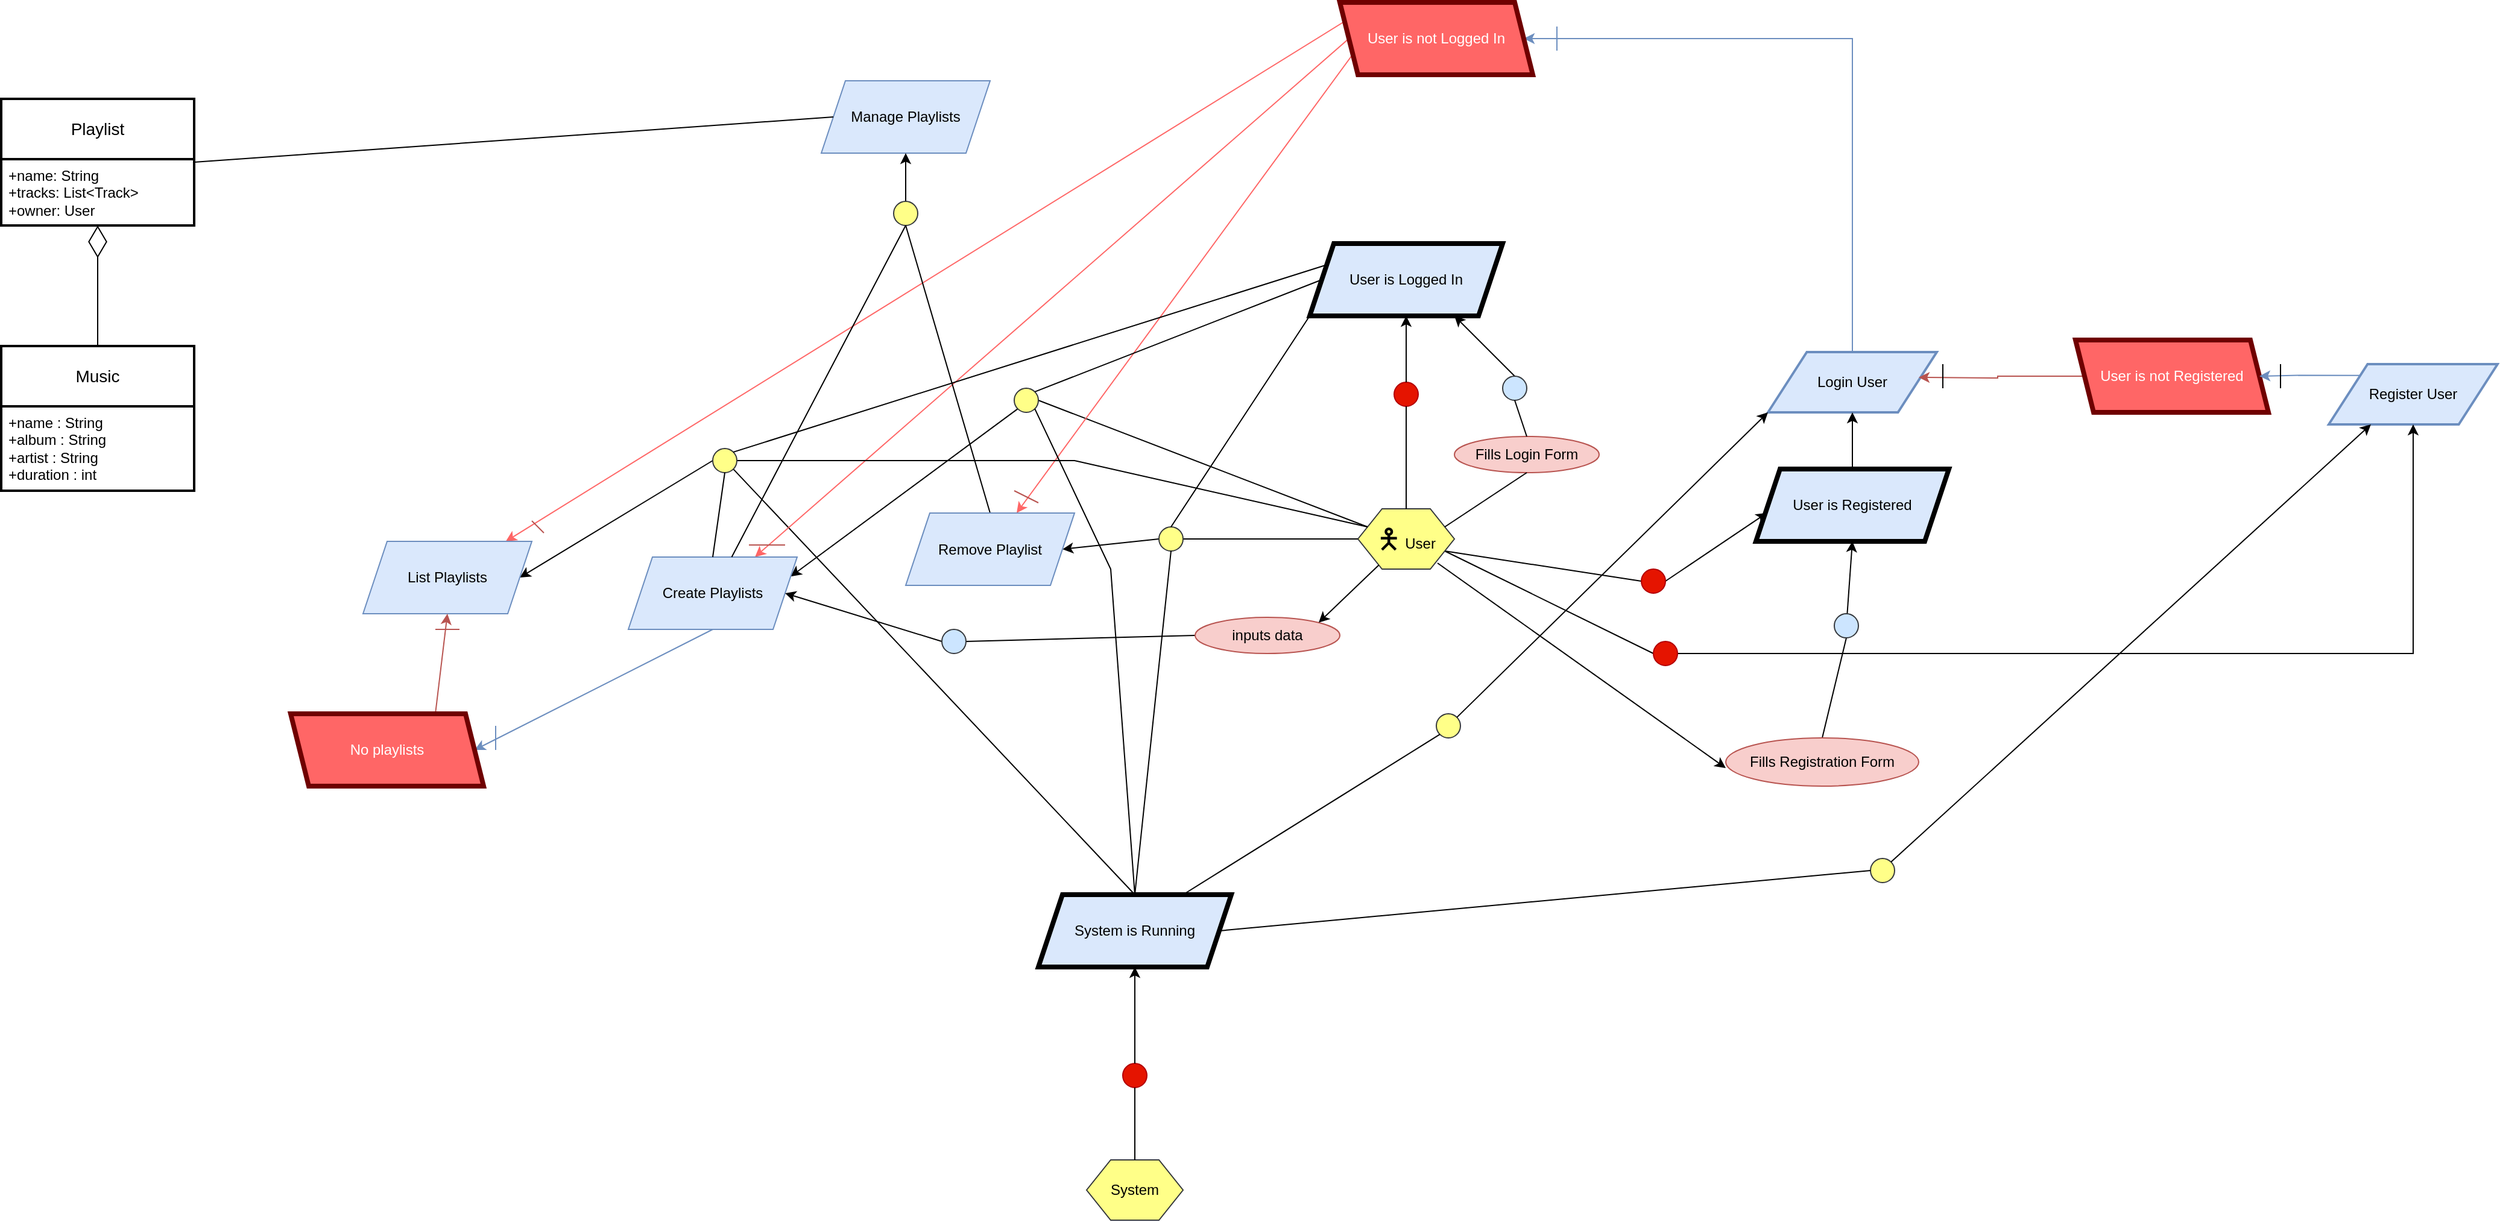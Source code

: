 <mxfile version="21.2.1" type="device">
  <diagram name="Page-1" id="tfmDBc3miOEakFV3B7y-">
    <mxGraphModel dx="2284" dy="723" grid="1" gridSize="10" guides="1" tooltips="1" connect="1" arrows="1" fold="1" page="1" pageScale="1" pageWidth="850" pageHeight="1100" math="0" shadow="0">
      <root>
        <mxCell id="0" />
        <mxCell id="1" parent="0" />
        <mxCell id="NPP5GdCvXKv0nV-kcgQ7-16" value="Playlist" style="swimlane;childLayout=stackLayout;horizontal=1;startSize=50;horizontalStack=0;rounded=0;fontSize=14;fontStyle=0;strokeWidth=2;resizeParent=0;resizeLast=1;shadow=0;dashed=0;align=center;arcSize=4;whiteSpace=wrap;html=1;" parent="1" vertex="1">
          <mxGeometry x="-330" y="350" width="160" height="105" as="geometry" />
        </mxCell>
        <mxCell id="NPP5GdCvXKv0nV-kcgQ7-17" value="&lt;div&gt;+name: String&lt;br&gt;&lt;/div&gt;&lt;div&gt;+tracks: List&amp;lt;Track&amp;gt;&lt;/div&gt;&lt;div&gt;+owner: User&lt;br&gt;&lt;/div&gt;&lt;div&gt;&lt;br&gt;&lt;/div&gt;&lt;div&gt;&lt;br&gt;&lt;/div&gt;" style="align=left;strokeColor=none;fillColor=none;spacingLeft=4;fontSize=12;verticalAlign=top;resizable=0;rotatable=0;part=1;html=1;" parent="NPP5GdCvXKv0nV-kcgQ7-16" vertex="1">
          <mxGeometry y="50" width="160" height="55" as="geometry" />
        </mxCell>
        <mxCell id="NPP5GdCvXKv0nV-kcgQ7-18" value="Music" style="swimlane;childLayout=stackLayout;horizontal=1;startSize=50;horizontalStack=0;rounded=0;fontSize=14;fontStyle=0;strokeWidth=2;resizeParent=0;resizeLast=1;shadow=0;dashed=0;align=center;arcSize=4;whiteSpace=wrap;html=1;" parent="1" vertex="1">
          <mxGeometry x="-330" y="555" width="160" height="120" as="geometry" />
        </mxCell>
        <mxCell id="NPP5GdCvXKv0nV-kcgQ7-19" value="&lt;div&gt;+name : String&lt;/div&gt;&lt;div&gt;+album : String&lt;/div&gt;&lt;div&gt;+artist : String&lt;/div&gt;&lt;div&gt;+duration : int&lt;br&gt;&lt;/div&gt;" style="align=left;strokeColor=none;fillColor=none;spacingLeft=4;fontSize=12;verticalAlign=top;resizable=0;rotatable=0;part=1;html=1;" parent="NPP5GdCvXKv0nV-kcgQ7-18" vertex="1">
          <mxGeometry y="50" width="160" height="70" as="geometry" />
        </mxCell>
        <mxCell id="NPP5GdCvXKv0nV-kcgQ7-31" value="" style="endArrow=diamondThin;endFill=0;endSize=24;html=1;rounded=0;entryX=0.5;entryY=1;entryDx=0;entryDy=0;exitX=0.5;exitY=0;exitDx=0;exitDy=0;" parent="1" source="NPP5GdCvXKv0nV-kcgQ7-18" target="NPP5GdCvXKv0nV-kcgQ7-16" edge="1">
          <mxGeometry width="160" relative="1" as="geometry">
            <mxPoint x="-340" y="510" as="sourcePoint" />
            <mxPoint x="-180" y="510" as="targetPoint" />
          </mxGeometry>
        </mxCell>
        <mxCell id="NPP5GdCvXKv0nV-kcgQ7-36" style="edgeStyle=orthogonalEdgeStyle;orthogonalLoop=1;jettySize=auto;html=1;startFill=1;endFill=0;rounded=0;entryX=0.5;entryY=1;entryDx=0;entryDy=0;" parent="1" edge="1">
          <mxGeometry relative="1" as="geometry">
            <mxPoint x="720" y="730.0" as="sourcePoint" />
          </mxGeometry>
        </mxCell>
        <mxCell id="7pt3q2MDJ_d6-O4SjyfG-34" style="rounded=0;orthogonalLoop=1;jettySize=auto;html=1;exitX=1;exitY=0.75;exitDx=0;exitDy=0;entryX=0;entryY=0.5;entryDx=0;entryDy=0;endArrow=none;endFill=0;" parent="1" source="QFNl94cKe365iZrxpkh_-8" target="7pt3q2MDJ_d6-O4SjyfG-33" edge="1">
          <mxGeometry relative="1" as="geometry" />
        </mxCell>
        <mxCell id="7pt3q2MDJ_d6-O4SjyfG-47" style="rounded=0;orthogonalLoop=1;jettySize=auto;html=1;exitX=1;exitY=0.75;exitDx=0;exitDy=0;entryX=0;entryY=0.5;entryDx=0;entryDy=0;endArrow=none;endFill=0;" parent="1" source="QFNl94cKe365iZrxpkh_-8" target="7pt3q2MDJ_d6-O4SjyfG-46" edge="1">
          <mxGeometry relative="1" as="geometry" />
        </mxCell>
        <mxCell id="N_5KMHFPPtvNETul84LO-47" style="rounded=0;orthogonalLoop=1;jettySize=auto;html=1;exitX=0;exitY=0.25;exitDx=0;exitDy=0;entryX=1;entryY=0.5;entryDx=0;entryDy=0;endArrow=none;endFill=0;" parent="1" source="QFNl94cKe365iZrxpkh_-8" target="N_5KMHFPPtvNETul84LO-45" edge="1">
          <mxGeometry relative="1" as="geometry" />
        </mxCell>
        <mxCell id="QFNl94cKe365iZrxpkh_-8" value="&lt;font style=&quot;font-size: 23px;&quot;&gt;🯅&lt;/font&gt; User" style="shape=hexagon;perimeter=hexagonPerimeter2;whiteSpace=wrap;html=1;fixedSize=1;fillColor=#ffff88;strokeColor=#36393d;" parent="1" vertex="1">
          <mxGeometry x="795" y="690" width="80" height="50" as="geometry" />
        </mxCell>
        <mxCell id="QFNl94cKe365iZrxpkh_-9" value="&lt;div&gt;System&lt;/div&gt;" style="shape=hexagon;perimeter=hexagonPerimeter2;whiteSpace=wrap;html=1;fixedSize=1;fillColor=#ffff88;strokeColor=#36393d;" parent="1" vertex="1">
          <mxGeometry x="570" y="1230" width="80" height="50" as="geometry" />
        </mxCell>
        <mxCell id="N_5KMHFPPtvNETul84LO-94" style="rounded=0;orthogonalLoop=1;jettySize=auto;html=1;exitX=0;exitY=1;exitDx=0;exitDy=0;entryX=1;entryY=0.25;entryDx=0;entryDy=0;" parent="1" source="N_5KMHFPPtvNETul84LO-45" target="N_5KMHFPPtvNETul84LO-41" edge="1">
          <mxGeometry relative="1" as="geometry" />
        </mxCell>
        <mxCell id="QFNl94cKe365iZrxpkh_-40" value="&lt;div&gt;User is Logged In&lt;/div&gt;" style="shape=parallelogram;perimeter=parallelogramPerimeter;whiteSpace=wrap;html=1;fixedSize=1;fillColor=#dae8fc;strokeColor=#000000;strokeWidth=4;" parent="1" vertex="1">
          <mxGeometry x="755" y="470" width="160" height="60" as="geometry" />
        </mxCell>
        <mxCell id="QFNl94cKe365iZrxpkh_-47" value="" style="ellipse;whiteSpace=wrap;html=1;aspect=fixed;fillColor=#e51400;strokeColor=#B20000;fontColor=#ffffff;" parent="1" vertex="1">
          <mxGeometry x="825" y="585" width="20" height="20" as="geometry" />
        </mxCell>
        <mxCell id="QFNl94cKe365iZrxpkh_-48" value="" style="endArrow=none;html=1;rounded=0;entryX=0.5;entryY=1;entryDx=0;entryDy=0;exitX=0.5;exitY=0;exitDx=0;exitDy=0;" parent="1" source="QFNl94cKe365iZrxpkh_-8" target="QFNl94cKe365iZrxpkh_-47" edge="1">
          <mxGeometry width="50" height="50" relative="1" as="geometry">
            <mxPoint x="770" y="680" as="sourcePoint" />
            <mxPoint x="820" y="630" as="targetPoint" />
          </mxGeometry>
        </mxCell>
        <mxCell id="QFNl94cKe365iZrxpkh_-49" value="" style="endArrow=classic;html=1;rounded=0;entryX=0.5;entryY=1;entryDx=0;entryDy=0;exitX=0.5;exitY=0;exitDx=0;exitDy=0;" parent="1" source="QFNl94cKe365iZrxpkh_-47" target="QFNl94cKe365iZrxpkh_-40" edge="1">
          <mxGeometry width="50" height="50" relative="1" as="geometry">
            <mxPoint x="780" y="560" as="sourcePoint" />
            <mxPoint x="830" y="510" as="targetPoint" />
          </mxGeometry>
        </mxCell>
        <mxCell id="QFNl94cKe365iZrxpkh_-58" value="" style="endArrow=none;html=1;rounded=0;entryX=1;entryY=1;entryDx=0;entryDy=0;exitX=0.5;exitY=0;exitDx=0;exitDy=0;" parent="1" source="aQ1ItRAyzIvojmRAUkcw-15" target="N_5KMHFPPtvNETul84LO-60" edge="1">
          <mxGeometry width="50" height="50" relative="1" as="geometry">
            <mxPoint x="700" y="1210" as="sourcePoint" />
            <mxPoint x="490" y="900" as="targetPoint" />
          </mxGeometry>
        </mxCell>
        <mxCell id="7pt3q2MDJ_d6-O4SjyfG-26" style="edgeStyle=orthogonalEdgeStyle;rounded=0;orthogonalLoop=1;jettySize=auto;html=1;exitX=0.5;exitY=0;exitDx=0;exitDy=0;entryX=0;entryY=0.5;entryDx=0;entryDy=0;fillColor=#dae8fc;strokeColor=#6c8ebf;" parent="1" source="7pt3q2MDJ_d6-O4SjyfG-2" target="7pt3q2MDJ_d6-O4SjyfG-14" edge="1">
          <mxGeometry relative="1" as="geometry">
            <Array as="points">
              <mxPoint x="1205" y="300" />
            </Array>
          </mxGeometry>
        </mxCell>
        <mxCell id="7pt3q2MDJ_d6-O4SjyfG-2" value="Login User" style="shape=parallelogram;html=1;strokeWidth=2;perimeter=parallelogramPerimeter;whiteSpace=wrap;rounded=0;arcSize=12;size=0.23;fillColor=#dae8fc;strokeColor=#6c8ebf;" parent="1" vertex="1">
          <mxGeometry x="1135" y="560" width="140" height="50" as="geometry" />
        </mxCell>
        <mxCell id="7pt3q2MDJ_d6-O4SjyfG-13" style="rounded=0;orthogonalLoop=1;jettySize=auto;html=1;exitX=0.5;exitY=0;exitDx=0;exitDy=0;entryX=0.75;entryY=1;entryDx=0;entryDy=0;" parent="1" source="7pt3q2MDJ_d6-O4SjyfG-52" target="QFNl94cKe365iZrxpkh_-40" edge="1">
          <mxGeometry relative="1" as="geometry">
            <mxPoint x="1050" y="580" as="targetPoint" />
          </mxGeometry>
        </mxCell>
        <mxCell id="7pt3q2MDJ_d6-O4SjyfG-10" value="Fills Login Form" style="ellipse;whiteSpace=wrap;html=1;fillColor=#f8cecc;strokeColor=#b85450;" parent="1" vertex="1">
          <mxGeometry x="875" y="630" width="120" height="30" as="geometry" />
        </mxCell>
        <mxCell id="7pt3q2MDJ_d6-O4SjyfG-19" style="rounded=0;orthogonalLoop=1;jettySize=auto;html=1;exitX=1;exitY=0.5;exitDx=0;exitDy=0;entryX=0.75;entryY=0;entryDx=0;entryDy=0;strokeColor=#FF6666;" parent="1" source="7pt3q2MDJ_d6-O4SjyfG-14" target="N_5KMHFPPtvNETul84LO-41" edge="1">
          <mxGeometry relative="1" as="geometry">
            <mxPoint x="584.583" y="296.25" as="targetPoint" />
          </mxGeometry>
        </mxCell>
        <mxCell id="7pt3q2MDJ_d6-O4SjyfG-20" style="rounded=0;orthogonalLoop=1;jettySize=auto;html=1;exitX=1;exitY=0.25;exitDx=0;exitDy=0;strokeColor=#FF6666;" parent="1" source="7pt3q2MDJ_d6-O4SjyfG-14" target="N_5KMHFPPtvNETul84LO-68" edge="1">
          <mxGeometry relative="1" as="geometry">
            <mxPoint x="585" y="600" as="targetPoint" />
          </mxGeometry>
        </mxCell>
        <mxCell id="7pt3q2MDJ_d6-O4SjyfG-21" style="rounded=0;orthogonalLoop=1;jettySize=auto;html=1;exitX=1;exitY=0.75;exitDx=0;exitDy=0;strokeColor=#FF6666;" parent="1" source="7pt3q2MDJ_d6-O4SjyfG-14" target="N_5KMHFPPtvNETul84LO-61" edge="1">
          <mxGeometry relative="1" as="geometry">
            <mxPoint x="366.154" y="611.538" as="targetPoint" />
          </mxGeometry>
        </mxCell>
        <mxCell id="7pt3q2MDJ_d6-O4SjyfG-14" value="&lt;div&gt;User is not Logged In&lt;/div&gt;" style="shape=parallelogram;perimeter=parallelogramPerimeter;whiteSpace=wrap;html=1;fixedSize=1;fillColor=#FF6666;strokeColor=#6F0000;strokeWidth=4;size=15;direction=west;flipH=1;fontColor=#ffffff;" parent="1" vertex="1">
          <mxGeometry x="780" y="270" width="160" height="60" as="geometry" />
        </mxCell>
        <mxCell id="7pt3q2MDJ_d6-O4SjyfG-27" value="" style="endArrow=none;html=1;rounded=0;fillColor=#dae8fc;strokeColor=#6c8ebf;" parent="1" edge="1">
          <mxGeometry width="50" height="50" relative="1" as="geometry">
            <mxPoint x="960" y="310" as="sourcePoint" />
            <mxPoint x="960" y="290" as="targetPoint" />
          </mxGeometry>
        </mxCell>
        <mxCell id="7pt3q2MDJ_d6-O4SjyfG-31" style="edgeStyle=orthogonalEdgeStyle;rounded=0;orthogonalLoop=1;jettySize=auto;html=1;exitX=1;exitY=0.5;exitDx=0;exitDy=0;fillColor=#f8cecc;strokeColor=#b85450;" parent="1" source="7pt3q2MDJ_d6-O4SjyfG-30" edge="1">
          <mxGeometry relative="1" as="geometry">
            <mxPoint x="1260" y="581" as="targetPoint" />
          </mxGeometry>
        </mxCell>
        <mxCell id="7pt3q2MDJ_d6-O4SjyfG-30" value="&lt;div&gt;User is not Registered&lt;br&gt;&lt;/div&gt;" style="shape=parallelogram;perimeter=parallelogramPerimeter;whiteSpace=wrap;html=1;fixedSize=1;fillColor=#FF6666;strokeColor=#6F0000;strokeWidth=4;size=15;direction=west;flipH=1;fontColor=#ffffff;" parent="1" vertex="1">
          <mxGeometry x="1390" y="550" width="160" height="60" as="geometry" />
        </mxCell>
        <mxCell id="7pt3q2MDJ_d6-O4SjyfG-36" style="edgeStyle=orthogonalEdgeStyle;rounded=0;orthogonalLoop=1;jettySize=auto;html=1;exitX=0.5;exitY=0;exitDx=0;exitDy=0;" parent="1" source="7pt3q2MDJ_d6-O4SjyfG-32" edge="1">
          <mxGeometry relative="1" as="geometry">
            <mxPoint x="1205" y="610" as="targetPoint" />
          </mxGeometry>
        </mxCell>
        <mxCell id="7pt3q2MDJ_d6-O4SjyfG-32" value="&lt;div&gt;User is Registered&lt;br&gt;&lt;/div&gt;" style="shape=parallelogram;perimeter=parallelogramPerimeter;whiteSpace=wrap;html=1;fixedSize=1;fillColor=#dae8fc;strokeColor=#000000;strokeWidth=4;" parent="1" vertex="1">
          <mxGeometry x="1125" y="657" width="160" height="60" as="geometry" />
        </mxCell>
        <mxCell id="7pt3q2MDJ_d6-O4SjyfG-35" style="rounded=0;orthogonalLoop=1;jettySize=auto;html=1;exitX=1;exitY=0.5;exitDx=0;exitDy=0;entryX=0.057;entryY=0.606;entryDx=0;entryDy=0;entryPerimeter=0;" parent="1" source="7pt3q2MDJ_d6-O4SjyfG-33" target="7pt3q2MDJ_d6-O4SjyfG-32" edge="1">
          <mxGeometry relative="1" as="geometry" />
        </mxCell>
        <mxCell id="7pt3q2MDJ_d6-O4SjyfG-33" value="" style="ellipse;whiteSpace=wrap;html=1;aspect=fixed;fillColor=#e51400;strokeColor=#B20000;fontColor=#ffffff;" parent="1" vertex="1">
          <mxGeometry x="1030" y="740" width="20" height="20" as="geometry" />
        </mxCell>
        <mxCell id="7pt3q2MDJ_d6-O4SjyfG-37" value="" style="endArrow=none;html=1;rounded=0;" parent="1" edge="1">
          <mxGeometry width="50" height="50" relative="1" as="geometry">
            <mxPoint x="1280" y="590" as="sourcePoint" />
            <mxPoint x="1280" y="570" as="targetPoint" />
          </mxGeometry>
        </mxCell>
        <mxCell id="7pt3q2MDJ_d6-O4SjyfG-44" style="edgeStyle=orthogonalEdgeStyle;rounded=0;orthogonalLoop=1;jettySize=auto;html=1;exitX=0;exitY=0;exitDx=0;exitDy=0;entryX=0;entryY=0.5;entryDx=0;entryDy=0;fillColor=#dae8fc;strokeColor=#6c8ebf;" parent="1" source="7pt3q2MDJ_d6-O4SjyfG-43" target="7pt3q2MDJ_d6-O4SjyfG-30" edge="1">
          <mxGeometry relative="1" as="geometry" />
        </mxCell>
        <mxCell id="7pt3q2MDJ_d6-O4SjyfG-43" value="Register User" style="shape=parallelogram;html=1;strokeWidth=2;perimeter=parallelogramPerimeter;whiteSpace=wrap;rounded=0;arcSize=12;size=0.23;fillColor=#dae8fc;strokeColor=#6c8ebf;" parent="1" vertex="1">
          <mxGeometry x="1600" y="570" width="140" height="50" as="geometry" />
        </mxCell>
        <mxCell id="7pt3q2MDJ_d6-O4SjyfG-45" value="" style="endArrow=none;html=1;rounded=0;" parent="1" edge="1">
          <mxGeometry width="50" height="50" relative="1" as="geometry">
            <mxPoint x="1560" y="590" as="sourcePoint" />
            <mxPoint x="1560" y="570" as="targetPoint" />
          </mxGeometry>
        </mxCell>
        <mxCell id="7pt3q2MDJ_d6-O4SjyfG-48" style="edgeStyle=orthogonalEdgeStyle;rounded=0;orthogonalLoop=1;jettySize=auto;html=1;exitX=1;exitY=0.5;exitDx=0;exitDy=0;entryX=0.5;entryY=1;entryDx=0;entryDy=0;" parent="1" source="7pt3q2MDJ_d6-O4SjyfG-46" target="7pt3q2MDJ_d6-O4SjyfG-43" edge="1">
          <mxGeometry relative="1" as="geometry" />
        </mxCell>
        <mxCell id="7pt3q2MDJ_d6-O4SjyfG-46" value="" style="ellipse;whiteSpace=wrap;html=1;aspect=fixed;fillColor=#e51400;strokeColor=#B20000;fontColor=#ffffff;" parent="1" vertex="1">
          <mxGeometry x="1040" y="800" width="20" height="20" as="geometry" />
        </mxCell>
        <mxCell id="7pt3q2MDJ_d6-O4SjyfG-52" value="" style="ellipse;whiteSpace=wrap;html=1;aspect=fixed;fillColor=#cce5ff;strokeColor=#36393d;" parent="1" vertex="1">
          <mxGeometry x="915" y="580" width="20" height="20" as="geometry" />
        </mxCell>
        <mxCell id="7pt3q2MDJ_d6-O4SjyfG-53" style="rounded=0;orthogonalLoop=1;jettySize=auto;html=1;entryX=0.5;entryY=1;entryDx=0;entryDy=0;" parent="1" source="7pt3q2MDJ_d6-O4SjyfG-56" target="7pt3q2MDJ_d6-O4SjyfG-32" edge="1">
          <mxGeometry relative="1" as="geometry">
            <mxPoint x="1390" y="740" as="targetPoint" />
            <mxPoint x="1390" y="820" as="sourcePoint" />
          </mxGeometry>
        </mxCell>
        <mxCell id="7pt3q2MDJ_d6-O4SjyfG-59" style="rounded=0;orthogonalLoop=1;jettySize=auto;html=1;exitX=0.5;exitY=0;exitDx=0;exitDy=0;endArrow=none;endFill=0;entryX=0.5;entryY=1;entryDx=0;entryDy=0;" parent="1" source="7pt3q2MDJ_d6-O4SjyfG-54" target="7pt3q2MDJ_d6-O4SjyfG-56" edge="1">
          <mxGeometry relative="1" as="geometry">
            <mxPoint x="1210" y="830" as="targetPoint" />
          </mxGeometry>
        </mxCell>
        <mxCell id="7pt3q2MDJ_d6-O4SjyfG-54" value="Fills Registration Form" style="ellipse;whiteSpace=wrap;html=1;fillColor=#f8cecc;strokeColor=#b85450;" parent="1" vertex="1">
          <mxGeometry x="1100" y="880" width="160" height="40" as="geometry" />
        </mxCell>
        <mxCell id="7pt3q2MDJ_d6-O4SjyfG-55" value="" style="endArrow=classic;html=1;rounded=0;exitX=0.825;exitY=0.9;exitDx=0;exitDy=0;endFill=1;exitPerimeter=0;" parent="1" source="QFNl94cKe365iZrxpkh_-8" edge="1">
          <mxGeometry width="50" height="50" relative="1" as="geometry">
            <mxPoint x="1125" y="853" as="sourcePoint" />
            <mxPoint x="1100" y="905" as="targetPoint" />
          </mxGeometry>
        </mxCell>
        <mxCell id="7pt3q2MDJ_d6-O4SjyfG-56" value="" style="ellipse;whiteSpace=wrap;html=1;aspect=fixed;fillColor=#cce5ff;strokeColor=#36393d;" parent="1" vertex="1">
          <mxGeometry x="1190" y="777" width="20" height="20" as="geometry" />
        </mxCell>
        <mxCell id="N_5KMHFPPtvNETul84LO-39" value="Manage Playlists" style="shape=parallelogram;perimeter=parallelogramPerimeter;whiteSpace=wrap;html=1;fixedSize=1;fillColor=#dae8fc;strokeColor=#6c8ebf;" parent="1" vertex="1">
          <mxGeometry x="350" y="335" width="140" height="60" as="geometry" />
        </mxCell>
        <mxCell id="N_5KMHFPPtvNETul84LO-88" style="rounded=0;orthogonalLoop=1;jettySize=auto;html=1;exitX=0.5;exitY=1;exitDx=0;exitDy=0;entryX=0;entryY=0.5;entryDx=0;entryDy=0;fillColor=#dae8fc;strokeColor=#6c8ebf;" parent="1" source="N_5KMHFPPtvNETul84LO-41" target="N_5KMHFPPtvNETul84LO-86" edge="1">
          <mxGeometry relative="1" as="geometry" />
        </mxCell>
        <mxCell id="N_5KMHFPPtvNETul84LO-41" value="Create Playlists" style="shape=parallelogram;perimeter=parallelogramPerimeter;whiteSpace=wrap;html=1;fixedSize=1;fillColor=#dae8fc;strokeColor=#6c8ebf;" parent="1" vertex="1">
          <mxGeometry x="190" y="730" width="140" height="60" as="geometry" />
        </mxCell>
        <mxCell id="N_5KMHFPPtvNETul84LO-45" value="" style="ellipse;whiteSpace=wrap;html=1;aspect=fixed;fillColor=#ffff88;strokeColor=#36393d;" parent="1" vertex="1">
          <mxGeometry x="510" y="590" width="20" height="20" as="geometry" />
        </mxCell>
        <mxCell id="N_5KMHFPPtvNETul84LO-51" style="rounded=0;orthogonalLoop=1;jettySize=auto;html=1;exitX=0.5;exitY=0;exitDx=0;exitDy=0;" parent="1" source="N_5KMHFPPtvNETul84LO-49" target="N_5KMHFPPtvNETul84LO-39" edge="1">
          <mxGeometry relative="1" as="geometry" />
        </mxCell>
        <mxCell id="N_5KMHFPPtvNETul84LO-49" value="" style="ellipse;whiteSpace=wrap;html=1;aspect=fixed;fillColor=#ffff88;strokeColor=#36393d;" parent="1" vertex="1">
          <mxGeometry x="410" y="435" width="20" height="20" as="geometry" />
        </mxCell>
        <mxCell id="N_5KMHFPPtvNETul84LO-57" style="rounded=0;orthogonalLoop=1;jettySize=auto;html=1;exitX=0;exitY=0.25;exitDx=0;exitDy=0;entryX=1;entryY=0.5;entryDx=0;entryDy=0;endArrow=none;endFill=0;" parent="1" source="QFNl94cKe365iZrxpkh_-8" target="N_5KMHFPPtvNETul84LO-60" edge="1">
          <mxGeometry relative="1" as="geometry">
            <mxPoint x="575" y="702" as="sourcePoint" />
            <Array as="points">
              <mxPoint x="560" y="650" />
            </Array>
          </mxGeometry>
        </mxCell>
        <mxCell id="N_5KMHFPPtvNETul84LO-58" value="" style="endArrow=none;html=1;rounded=0;entryX=1;entryY=1;entryDx=0;entryDy=0;exitX=0.5;exitY=0;exitDx=0;exitDy=0;" parent="1" source="aQ1ItRAyzIvojmRAUkcw-15" target="N_5KMHFPPtvNETul84LO-45" edge="1">
          <mxGeometry width="50" height="50" relative="1" as="geometry">
            <mxPoint x="340" y="920" as="sourcePoint" />
            <mxPoint x="270" y="887" as="targetPoint" />
            <Array as="points">
              <mxPoint x="590" y="740" />
            </Array>
          </mxGeometry>
        </mxCell>
        <mxCell id="N_5KMHFPPtvNETul84LO-59" style="rounded=0;orthogonalLoop=1;jettySize=auto;html=1;exitX=0;exitY=0.5;exitDx=0;exitDy=0;entryX=1;entryY=0.5;entryDx=0;entryDy=0;" parent="1" source="N_5KMHFPPtvNETul84LO-60" target="N_5KMHFPPtvNETul84LO-61" edge="1">
          <mxGeometry relative="1" as="geometry" />
        </mxCell>
        <mxCell id="N_5KMHFPPtvNETul84LO-60" value="" style="ellipse;whiteSpace=wrap;html=1;aspect=fixed;fillColor=#ffff88;strokeColor=#36393d;" parent="1" vertex="1">
          <mxGeometry x="260" y="640" width="20" height="20" as="geometry" />
        </mxCell>
        <mxCell id="N_5KMHFPPtvNETul84LO-61" value="List Playlists" style="shape=parallelogram;perimeter=parallelogramPerimeter;whiteSpace=wrap;html=1;fixedSize=1;fillColor=#dae8fc;strokeColor=#6c8ebf;" parent="1" vertex="1">
          <mxGeometry x="-30" y="717" width="140" height="60" as="geometry" />
        </mxCell>
        <mxCell id="N_5KMHFPPtvNETul84LO-64" style="rounded=0;orthogonalLoop=1;jettySize=auto;html=1;entryX=1;entryY=0.5;entryDx=0;entryDy=0;endArrow=none;endFill=0;exitX=0;exitY=0.5;exitDx=0;exitDy=0;" parent="1" source="QFNl94cKe365iZrxpkh_-8" target="N_5KMHFPPtvNETul84LO-67" edge="1">
          <mxGeometry relative="1" as="geometry">
            <mxPoint x="770" y="730" as="sourcePoint" />
          </mxGeometry>
        </mxCell>
        <mxCell id="N_5KMHFPPtvNETul84LO-66" style="rounded=0;orthogonalLoop=1;jettySize=auto;html=1;exitX=0;exitY=0.5;exitDx=0;exitDy=0;entryX=1;entryY=0.5;entryDx=0;entryDy=0;" parent="1" source="N_5KMHFPPtvNETul84LO-67" target="N_5KMHFPPtvNETul84LO-68" edge="1">
          <mxGeometry relative="1" as="geometry" />
        </mxCell>
        <mxCell id="N_5KMHFPPtvNETul84LO-67" value="" style="ellipse;whiteSpace=wrap;html=1;aspect=fixed;fillColor=#ffff88;strokeColor=#36393d;" parent="1" vertex="1">
          <mxGeometry x="630" y="705" width="20" height="20" as="geometry" />
        </mxCell>
        <mxCell id="N_5KMHFPPtvNETul84LO-77" style="rounded=0;orthogonalLoop=1;jettySize=auto;html=1;exitX=0.5;exitY=0;exitDx=0;exitDy=0;entryX=0.5;entryY=1;entryDx=0;entryDy=0;endArrow=none;endFill=0;" parent="1" source="N_5KMHFPPtvNETul84LO-68" target="N_5KMHFPPtvNETul84LO-49" edge="1">
          <mxGeometry relative="1" as="geometry" />
        </mxCell>
        <mxCell id="N_5KMHFPPtvNETul84LO-68" value="Remove Playlist" style="shape=parallelogram;perimeter=parallelogramPerimeter;whiteSpace=wrap;html=1;fixedSize=1;fillColor=#dae8fc;strokeColor=#6c8ebf;" parent="1" vertex="1">
          <mxGeometry x="420" y="693.5" width="140" height="60" as="geometry" />
        </mxCell>
        <mxCell id="N_5KMHFPPtvNETul84LO-71" style="rounded=0;orthogonalLoop=1;jettySize=auto;html=1;exitX=0;exitY=0.5;exitDx=0;exitDy=0;entryX=1;entryY=0.5;entryDx=0;entryDy=0;" parent="1" source="N_5KMHFPPtvNETul84LO-74" target="N_5KMHFPPtvNETul84LO-41" edge="1">
          <mxGeometry relative="1" as="geometry">
            <mxPoint x="745" y="797" as="targetPoint" />
          </mxGeometry>
        </mxCell>
        <mxCell id="N_5KMHFPPtvNETul84LO-76" style="rounded=0;orthogonalLoop=1;jettySize=auto;html=1;exitX=0;exitY=0.5;exitDx=0;exitDy=0;entryX=1;entryY=0.5;entryDx=0;entryDy=0;endArrow=none;endFill=0;" parent="1" source="N_5KMHFPPtvNETul84LO-72" target="N_5KMHFPPtvNETul84LO-74" edge="1">
          <mxGeometry relative="1" as="geometry" />
        </mxCell>
        <mxCell id="N_5KMHFPPtvNETul84LO-72" value="inputs data" style="ellipse;whiteSpace=wrap;html=1;fillColor=#f8cecc;strokeColor=#b85450;" parent="1" vertex="1">
          <mxGeometry x="660" y="780" width="120" height="30" as="geometry" />
        </mxCell>
        <mxCell id="N_5KMHFPPtvNETul84LO-73" value="" style="endArrow=classic;html=1;rounded=0;entryX=1;entryY=0;entryDx=0;entryDy=0;endFill=1;" parent="1" source="QFNl94cKe365iZrxpkh_-8" target="N_5KMHFPPtvNETul84LO-72" edge="1">
          <mxGeometry width="50" height="50" relative="1" as="geometry">
            <mxPoint x="480" y="910" as="sourcePoint" />
            <mxPoint x="535" y="835" as="targetPoint" />
          </mxGeometry>
        </mxCell>
        <mxCell id="N_5KMHFPPtvNETul84LO-74" value="" style="ellipse;whiteSpace=wrap;html=1;aspect=fixed;fillColor=#cce5ff;strokeColor=#36393d;" parent="1" vertex="1">
          <mxGeometry x="450" y="790" width="20" height="20" as="geometry" />
        </mxCell>
        <mxCell id="N_5KMHFPPtvNETul84LO-78" style="rounded=0;orthogonalLoop=1;jettySize=auto;html=1;entryX=0.5;entryY=1;entryDx=0;entryDy=0;endArrow=none;endFill=0;" parent="1" source="N_5KMHFPPtvNETul84LO-41" target="N_5KMHFPPtvNETul84LO-49" edge="1">
          <mxGeometry relative="1" as="geometry">
            <mxPoint x="470" y="749" as="sourcePoint" />
            <mxPoint x="365" y="580" as="targetPoint" />
          </mxGeometry>
        </mxCell>
        <mxCell id="N_5KMHFPPtvNETul84LO-87" style="rounded=0;orthogonalLoop=1;jettySize=auto;html=1;exitX=0.25;exitY=1;exitDx=0;exitDy=0;entryX=0.5;entryY=1;entryDx=0;entryDy=0;fillColor=#f8cecc;strokeColor=#b85450;" parent="1" source="N_5KMHFPPtvNETul84LO-86" target="N_5KMHFPPtvNETul84LO-61" edge="1">
          <mxGeometry relative="1" as="geometry" />
        </mxCell>
        <mxCell id="N_5KMHFPPtvNETul84LO-86" value="No playlists" style="shape=parallelogram;perimeter=parallelogramPerimeter;whiteSpace=wrap;html=1;fixedSize=1;fillColor=#FF6666;strokeColor=#6F0000;strokeWidth=4;size=15;direction=west;flipH=1;fontColor=#ffffff;" parent="1" vertex="1">
          <mxGeometry x="-90" y="860" width="160" height="60" as="geometry" />
        </mxCell>
        <mxCell id="N_5KMHFPPtvNETul84LO-89" value="" style="endArrow=none;html=1;rounded=0;fillColor=#dae8fc;strokeColor=#6c8ebf;" parent="1" edge="1">
          <mxGeometry width="50" height="50" relative="1" as="geometry">
            <mxPoint x="80" y="890" as="sourcePoint" />
            <mxPoint x="80" y="870" as="targetPoint" />
          </mxGeometry>
        </mxCell>
        <mxCell id="N_5KMHFPPtvNETul84LO-90" value="" style="endArrow=none;html=1;rounded=0;fillColor=#f8cecc;strokeColor=#b85450;" parent="1" edge="1">
          <mxGeometry width="50" height="50" relative="1" as="geometry">
            <mxPoint x="50" y="790" as="sourcePoint" />
            <mxPoint x="30" y="790" as="targetPoint" />
          </mxGeometry>
        </mxCell>
        <mxCell id="N_5KMHFPPtvNETul84LO-91" value="" style="endArrow=none;html=1;rounded=0;fillColor=#f8cecc;strokeColor=#b85450;" parent="1" edge="1">
          <mxGeometry width="50" height="50" relative="1" as="geometry">
            <mxPoint x="120" y="710" as="sourcePoint" />
            <mxPoint x="110" y="700" as="targetPoint" />
          </mxGeometry>
        </mxCell>
        <mxCell id="N_5KMHFPPtvNETul84LO-92" value="" style="endArrow=none;html=1;rounded=0;fillColor=#f8cecc;strokeColor=#b85450;" parent="1" edge="1">
          <mxGeometry width="50" height="50" relative="1" as="geometry">
            <mxPoint x="320" y="720" as="sourcePoint" />
            <mxPoint x="290" y="720" as="targetPoint" />
          </mxGeometry>
        </mxCell>
        <mxCell id="N_5KMHFPPtvNETul84LO-93" value="" style="endArrow=none;html=1;rounded=0;fillColor=#f8cecc;strokeColor=#b85450;" parent="1" edge="1">
          <mxGeometry width="50" height="50" relative="1" as="geometry">
            <mxPoint x="530" y="685" as="sourcePoint" />
            <mxPoint x="510" y="675" as="targetPoint" />
          </mxGeometry>
        </mxCell>
        <mxCell id="aQ1ItRAyzIvojmRAUkcw-1" value="" style="endArrow=none;html=1;rounded=0;exitX=1;exitY=0.5;exitDx=0;exitDy=0;entryX=0;entryY=0.5;entryDx=0;entryDy=0;" edge="1" parent="1" source="NPP5GdCvXKv0nV-kcgQ7-16" target="N_5KMHFPPtvNETul84LO-39">
          <mxGeometry width="50" height="50" relative="1" as="geometry">
            <mxPoint x="90" y="430" as="sourcePoint" />
            <mxPoint x="140" y="380" as="targetPoint" />
          </mxGeometry>
        </mxCell>
        <mxCell id="aQ1ItRAyzIvojmRAUkcw-2" value="" style="endArrow=none;html=1;rounded=0;entryX=0.5;entryY=1;entryDx=0;entryDy=0;exitX=0.5;exitY=0;exitDx=0;exitDy=0;" edge="1" parent="1" source="7pt3q2MDJ_d6-O4SjyfG-10" target="7pt3q2MDJ_d6-O4SjyfG-52">
          <mxGeometry width="50" height="50" relative="1" as="geometry">
            <mxPoint x="860" y="660" as="sourcePoint" />
            <mxPoint x="910" y="610" as="targetPoint" />
          </mxGeometry>
        </mxCell>
        <mxCell id="aQ1ItRAyzIvojmRAUkcw-3" value="" style="endArrow=none;html=1;rounded=0;entryX=0.5;entryY=1;entryDx=0;entryDy=0;exitX=1;exitY=0.25;exitDx=0;exitDy=0;" edge="1" parent="1" source="QFNl94cKe365iZrxpkh_-8" target="7pt3q2MDJ_d6-O4SjyfG-10">
          <mxGeometry width="50" height="50" relative="1" as="geometry">
            <mxPoint x="880" y="730" as="sourcePoint" />
            <mxPoint x="930" y="680" as="targetPoint" />
          </mxGeometry>
        </mxCell>
        <mxCell id="aQ1ItRAyzIvojmRAUkcw-8" value="" style="endArrow=none;html=1;rounded=0;entryX=0.5;entryY=1;entryDx=0;entryDy=0;exitX=0.5;exitY=0;exitDx=0;exitDy=0;" edge="1" parent="1" source="N_5KMHFPPtvNETul84LO-41" target="N_5KMHFPPtvNETul84LO-60">
          <mxGeometry width="50" height="50" relative="1" as="geometry">
            <mxPoint x="220" y="720" as="sourcePoint" />
            <mxPoint x="270" y="670" as="targetPoint" />
          </mxGeometry>
        </mxCell>
        <mxCell id="aQ1ItRAyzIvojmRAUkcw-9" value="" style="endArrow=none;html=1;rounded=0;entryX=0;entryY=0.25;entryDx=0;entryDy=0;exitX=1;exitY=0;exitDx=0;exitDy=0;" edge="1" parent="1" source="N_5KMHFPPtvNETul84LO-60" target="QFNl94cKe365iZrxpkh_-40">
          <mxGeometry width="50" height="50" relative="1" as="geometry">
            <mxPoint x="490" y="620" as="sourcePoint" />
            <mxPoint x="540" y="570" as="targetPoint" />
          </mxGeometry>
        </mxCell>
        <mxCell id="aQ1ItRAyzIvojmRAUkcw-10" value="" style="endArrow=none;html=1;rounded=0;entryX=0;entryY=0.5;entryDx=0;entryDy=0;exitX=1;exitY=0;exitDx=0;exitDy=0;" edge="1" parent="1" source="N_5KMHFPPtvNETul84LO-45" target="QFNl94cKe365iZrxpkh_-40">
          <mxGeometry width="50" height="50" relative="1" as="geometry">
            <mxPoint x="630" y="580" as="sourcePoint" />
            <mxPoint x="680" y="530" as="targetPoint" />
          </mxGeometry>
        </mxCell>
        <mxCell id="aQ1ItRAyzIvojmRAUkcw-11" value="" style="endArrow=none;html=1;rounded=0;entryX=0;entryY=1;entryDx=0;entryDy=0;exitX=0.5;exitY=0;exitDx=0;exitDy=0;" edge="1" parent="1" source="N_5KMHFPPtvNETul84LO-67" target="QFNl94cKe365iZrxpkh_-40">
          <mxGeometry width="50" height="50" relative="1" as="geometry">
            <mxPoint x="710" y="610" as="sourcePoint" />
            <mxPoint x="760" y="560" as="targetPoint" />
          </mxGeometry>
        </mxCell>
        <mxCell id="aQ1ItRAyzIvojmRAUkcw-13" value="" style="endArrow=none;html=1;rounded=0;exitX=0.5;exitY=0;exitDx=0;exitDy=0;entryX=0.5;entryY=1;entryDx=0;entryDy=0;" edge="1" parent="1" source="aQ1ItRAyzIvojmRAUkcw-15" target="N_5KMHFPPtvNETul84LO-67">
          <mxGeometry width="50" height="50" relative="1" as="geometry">
            <mxPoint x="400" y="940" as="sourcePoint" />
            <mxPoint x="390" y="900" as="targetPoint" />
          </mxGeometry>
        </mxCell>
        <mxCell id="aQ1ItRAyzIvojmRAUkcw-15" value="&lt;div&gt;System is Running&lt;/div&gt;" style="shape=parallelogram;perimeter=parallelogramPerimeter;whiteSpace=wrap;html=1;fixedSize=1;fillColor=#dae8fc;strokeColor=#000000;strokeWidth=4;" vertex="1" parent="1">
          <mxGeometry x="530" y="1010" width="160" height="60" as="geometry" />
        </mxCell>
        <mxCell id="aQ1ItRAyzIvojmRAUkcw-16" value="" style="ellipse;whiteSpace=wrap;html=1;aspect=fixed;fillColor=#e51400;strokeColor=#B20000;fontColor=#ffffff;" vertex="1" parent="1">
          <mxGeometry x="600" y="1150" width="20" height="20" as="geometry" />
        </mxCell>
        <mxCell id="aQ1ItRAyzIvojmRAUkcw-18" value="" style="endArrow=none;html=1;rounded=0;entryX=0.5;entryY=1;entryDx=0;entryDy=0;exitX=0.5;exitY=0;exitDx=0;exitDy=0;" edge="1" parent="1" source="QFNl94cKe365iZrxpkh_-9" target="aQ1ItRAyzIvojmRAUkcw-16">
          <mxGeometry width="50" height="50" relative="1" as="geometry">
            <mxPoint x="510" y="1250" as="sourcePoint" />
            <mxPoint x="560" y="1200" as="targetPoint" />
          </mxGeometry>
        </mxCell>
        <mxCell id="aQ1ItRAyzIvojmRAUkcw-19" value="" style="endArrow=classic;html=1;rounded=0;entryX=0.5;entryY=1;entryDx=0;entryDy=0;exitX=0.5;exitY=0;exitDx=0;exitDy=0;" edge="1" parent="1" source="aQ1ItRAyzIvojmRAUkcw-16" target="aQ1ItRAyzIvojmRAUkcw-15">
          <mxGeometry width="50" height="50" relative="1" as="geometry">
            <mxPoint x="580" y="1140" as="sourcePoint" />
            <mxPoint x="630" y="1090" as="targetPoint" />
          </mxGeometry>
        </mxCell>
        <mxCell id="aQ1ItRAyzIvojmRAUkcw-20" value="" style="ellipse;whiteSpace=wrap;html=1;aspect=fixed;fillColor=#ffff88;strokeColor=#36393d;" vertex="1" parent="1">
          <mxGeometry x="860" y="860" width="20" height="20" as="geometry" />
        </mxCell>
        <mxCell id="aQ1ItRAyzIvojmRAUkcw-21" value="" style="ellipse;whiteSpace=wrap;html=1;aspect=fixed;fillColor=#ffff88;strokeColor=#36393d;" vertex="1" parent="1">
          <mxGeometry x="1220" y="980" width="20" height="20" as="geometry" />
        </mxCell>
        <mxCell id="aQ1ItRAyzIvojmRAUkcw-22" value="" style="endArrow=none;html=1;rounded=0;entryX=0;entryY=1;entryDx=0;entryDy=0;exitX=0.75;exitY=0;exitDx=0;exitDy=0;" edge="1" parent="1" source="aQ1ItRAyzIvojmRAUkcw-15" target="aQ1ItRAyzIvojmRAUkcw-20">
          <mxGeometry width="50" height="50" relative="1" as="geometry">
            <mxPoint x="700" y="980" as="sourcePoint" />
            <mxPoint x="750" y="930" as="targetPoint" />
          </mxGeometry>
        </mxCell>
        <mxCell id="aQ1ItRAyzIvojmRAUkcw-23" value="" style="endArrow=none;html=1;rounded=0;entryX=0;entryY=0.5;entryDx=0;entryDy=0;exitX=1;exitY=0.5;exitDx=0;exitDy=0;" edge="1" parent="1" source="aQ1ItRAyzIvojmRAUkcw-15" target="aQ1ItRAyzIvojmRAUkcw-21">
          <mxGeometry width="50" height="50" relative="1" as="geometry">
            <mxPoint x="950" y="1060" as="sourcePoint" />
            <mxPoint x="1000" y="1010" as="targetPoint" />
          </mxGeometry>
        </mxCell>
        <mxCell id="aQ1ItRAyzIvojmRAUkcw-24" value="" style="endArrow=classic;html=1;rounded=0;entryX=0;entryY=1;entryDx=0;entryDy=0;exitX=1;exitY=0;exitDx=0;exitDy=0;" edge="1" parent="1" source="aQ1ItRAyzIvojmRAUkcw-20" target="7pt3q2MDJ_d6-O4SjyfG-2">
          <mxGeometry width="50" height="50" relative="1" as="geometry">
            <mxPoint x="870" y="850" as="sourcePoint" />
            <mxPoint x="920" y="800" as="targetPoint" />
          </mxGeometry>
        </mxCell>
        <mxCell id="aQ1ItRAyzIvojmRAUkcw-25" value="" style="endArrow=classic;html=1;rounded=0;entryX=0.25;entryY=1;entryDx=0;entryDy=0;exitX=1;exitY=0;exitDx=0;exitDy=0;" edge="1" parent="1" source="aQ1ItRAyzIvojmRAUkcw-21" target="7pt3q2MDJ_d6-O4SjyfG-43">
          <mxGeometry width="50" height="50" relative="1" as="geometry">
            <mxPoint x="1430" y="910" as="sourcePoint" />
            <mxPoint x="1480" y="860" as="targetPoint" />
          </mxGeometry>
        </mxCell>
      </root>
    </mxGraphModel>
  </diagram>
</mxfile>
